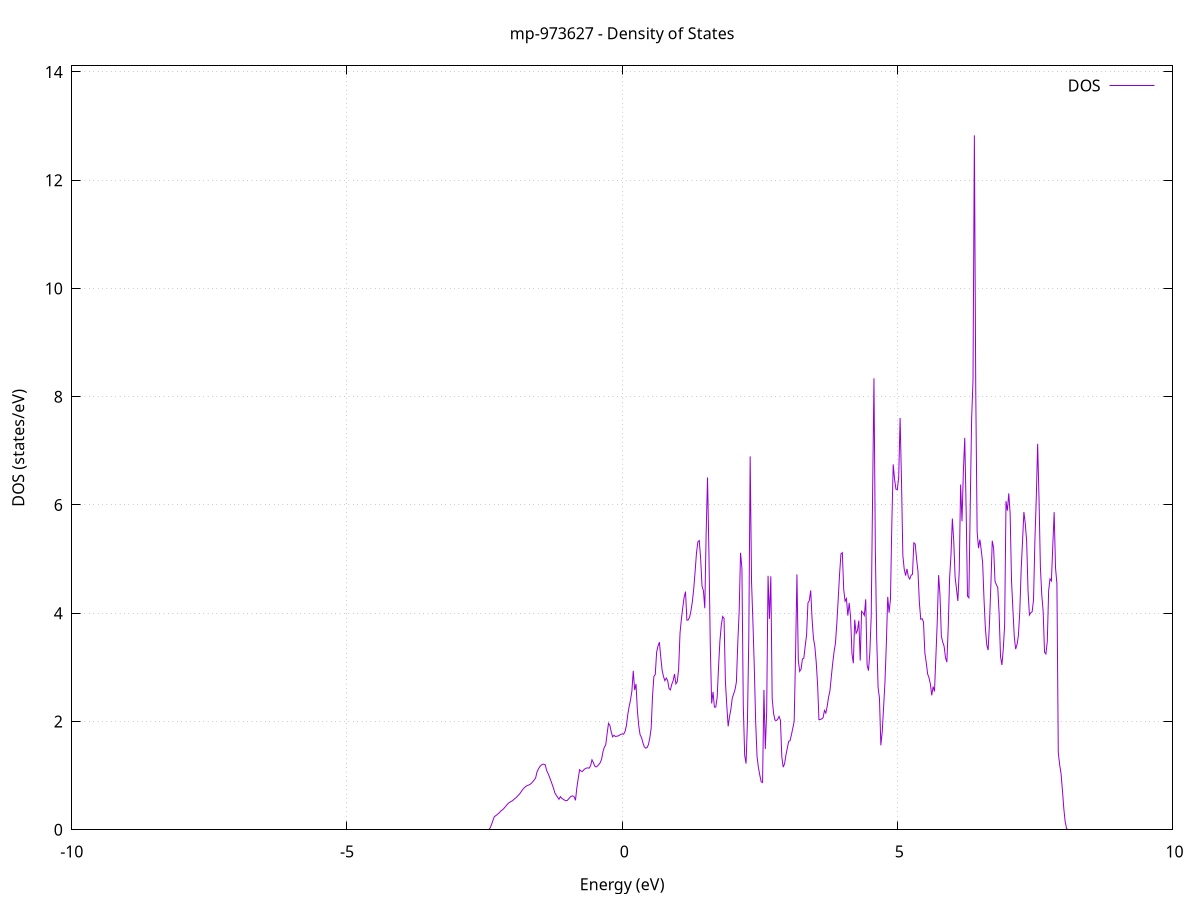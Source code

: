 set title 'mp-973627 - Density of States'
set xlabel 'Energy (eV)'
set ylabel 'DOS (states/eV)'
set grid
set xrange [-10:10]
set yrange [0:14.112]
set xzeroaxis lt -1
set terminal png size 800,600
set output 'mp-973627_dos_gnuplot.png'
plot '-' using 1:2 with lines title 'DOS'
-39.612000 0.000000
-39.587000 0.000000
-39.562000 0.000000
-39.537000 0.000000
-39.512000 0.000000
-39.487000 0.000000
-39.462000 0.000000
-39.437000 0.000000
-39.412000 0.000000
-39.387000 0.000000
-39.362000 0.000000
-39.337000 0.000000
-39.312100 0.000000
-39.287100 0.000000
-39.262100 0.000000
-39.237100 0.000000
-39.212100 0.000000
-39.187100 0.000000
-39.162100 0.000000
-39.137100 0.000000
-39.112100 0.000000
-39.087100 0.000000
-39.062100 0.000000
-39.037100 0.000000
-39.012100 0.000000
-38.987100 0.000000
-38.962200 0.000000
-38.937200 0.000000
-38.912200 0.000000
-38.887200 0.000000
-38.862200 0.000000
-38.837200 0.000000
-38.812200 0.000000
-38.787200 0.000000
-38.762200 0.000000
-38.737200 0.000000
-38.712200 0.000000
-38.687200 0.000000
-38.662200 0.000000
-38.637200 0.000000
-38.612300 0.000000
-38.587300 0.000000
-38.562300 0.000000
-38.537300 0.000000
-38.512300 0.000000
-38.487300 0.000000
-38.462300 0.000000
-38.437300 0.000000
-38.412300 0.000000
-38.387300 0.000000
-38.362300 0.000000
-38.337300 0.000000
-38.312300 0.000000
-38.287300 0.000000
-38.262300 0.000000
-38.237400 0.000000
-38.212400 0.000000
-38.187400 0.000000
-38.162400 0.000000
-38.137400 0.000000
-38.112400 0.000000
-38.087400 0.000000
-38.062400 0.000000
-38.037400 0.000000
-38.012400 0.000000
-37.987400 0.000000
-37.962400 0.000000
-37.937400 0.000000
-37.912400 0.000000
-37.887500 0.000000
-37.862500 0.000000
-37.837500 0.000000
-37.812500 0.000000
-37.787500 0.000000
-37.762500 0.000000
-37.737500 0.000000
-37.712500 0.000000
-37.687500 0.000000
-37.662500 0.000000
-37.637500 0.000000
-37.612500 0.000000
-37.587500 0.000000
-37.562500 0.000000
-37.537600 0.000000
-37.512600 0.000000
-37.487600 0.000000
-37.462600 0.000000
-37.437600 0.000000
-37.412600 0.000000
-37.387600 0.000000
-37.362600 0.000000
-37.337600 0.000000
-37.312600 0.000000
-37.287600 0.000000
-37.262600 0.000000
-37.237600 0.000000
-37.212600 0.000000
-37.187700 0.000000
-37.162700 0.000000
-37.137700 0.000000
-37.112700 0.000000
-37.087700 0.000000
-37.062700 0.000000
-37.037700 0.000000
-37.012700 0.000000
-36.987700 0.000000
-36.962700 0.000000
-36.937700 0.000000
-36.912700 0.000000
-36.887700 0.000000
-36.862700 0.000000
-36.837700 0.000000
-36.812800 0.000000
-36.787800 0.000000
-36.762800 0.000000
-36.737800 0.000000
-36.712800 0.000000
-36.687800 0.000000
-36.662800 0.000000
-36.637800 0.000000
-36.612800 0.000000
-36.587800 0.000000
-36.562800 0.000000
-36.537800 0.000000
-36.512800 0.000000
-36.487800 0.000000
-36.462900 0.000000
-36.437900 0.000000
-36.412900 0.000000
-36.387900 0.000000
-36.362900 0.000000
-36.337900 0.000000
-36.312900 0.000000
-36.287900 0.000000
-36.262900 0.000000
-36.237900 0.000000
-36.212900 0.000000
-36.187900 0.000000
-36.162900 0.000000
-36.137900 0.000000
-36.113000 0.000000
-36.088000 0.000000
-36.063000 0.000000
-36.038000 0.000000
-36.013000 0.000000
-35.988000 0.000000
-35.963000 0.000000
-35.938000 0.000000
-35.913000 0.000000
-35.888000 0.000000
-35.863000 0.000000
-35.838000 0.000000
-35.813000 0.000000
-35.788000 0.000000
-35.763100 0.000000
-35.738100 0.000000
-35.713100 0.000000
-35.688100 0.000000
-35.663100 0.000000
-35.638100 0.000000
-35.613100 0.000000
-35.588100 0.000000
-35.563100 0.000000
-35.538100 0.000000
-35.513100 0.000000
-35.488100 0.000000
-35.463100 0.000000
-35.438100 0.000000
-35.413100 0.000000
-35.388200 0.000000
-35.363200 0.000000
-35.338200 0.000000
-35.313200 0.000000
-35.288200 0.000000
-35.263200 0.000000
-35.238200 0.000000
-35.213200 0.000000
-35.188200 0.000000
-35.163200 0.000000
-35.138200 0.000000
-35.113200 0.000000
-35.088200 0.000000
-35.063200 0.000000
-35.038300 0.000000
-35.013300 0.000000
-34.988300 0.000000
-34.963300 0.000000
-34.938300 0.000000
-34.913300 0.000000
-34.888300 0.000000
-34.863300 0.000000
-34.838300 0.000000
-34.813300 0.000000
-34.788300 0.000000
-34.763300 0.000000
-34.738300 0.000000
-34.713300 0.000000
-34.688400 0.000000
-34.663400 0.000000
-34.638400 0.000000
-34.613400 0.000000
-34.588400 0.000000
-34.563400 0.000000
-34.538400 0.000000
-34.513400 0.000000
-34.488400 0.000000
-34.463400 0.000000
-34.438400 0.000000
-34.413400 0.000000
-34.388400 0.000000
-34.363400 0.000000
-34.338500 0.000000
-34.313500 0.000000
-34.288500 0.000000
-34.263500 0.000000
-34.238500 0.000000
-34.213500 0.000000
-34.188500 0.000000
-34.163500 0.000000
-34.138500 0.000000
-34.113500 0.000000
-34.088500 0.000000
-34.063500 0.000000
-34.038500 0.000000
-34.013500 0.000000
-33.988500 0.000000
-33.963600 0.000000
-33.938600 0.000000
-33.913600 0.000000
-33.888600 0.000000
-33.863600 0.000000
-33.838600 0.000000
-33.813600 0.000000
-33.788600 0.000000
-33.763600 0.000000
-33.738600 0.000000
-33.713600 0.000000
-33.688600 0.000000
-33.663600 0.000000
-33.638600 0.000000
-33.613700 0.000000
-33.588700 0.000000
-33.563700 0.000000
-33.538700 0.000000
-33.513700 0.000000
-33.488700 0.000000
-33.463700 0.000000
-33.438700 0.000000
-33.413700 0.000000
-33.388700 0.000000
-33.363700 0.000000
-33.338700 0.000000
-33.313700 0.000000
-33.288700 0.000000
-33.263800 0.000000
-33.238800 0.000000
-33.213800 0.000000
-33.188800 0.000000
-33.163800 0.000000
-33.138800 0.000000
-33.113800 0.000000
-33.088800 0.000000
-33.063800 0.000000
-33.038800 0.000000
-33.013800 0.000000
-32.988800 0.000000
-32.963800 0.000000
-32.938800 0.000000
-32.913800 0.000000
-32.888900 0.000000
-32.863900 0.000000
-32.838900 0.000000
-32.813900 0.000000
-32.788900 0.000000
-32.763900 0.000000
-32.738900 0.000000
-32.713900 0.000000
-32.688900 0.000000
-32.663900 0.000000
-32.638900 0.000000
-32.613900 0.000000
-32.588900 0.000000
-32.563900 0.000000
-32.539000 0.000000
-32.514000 0.000000
-32.489000 0.000000
-32.464000 0.000000
-32.439000 0.000000
-32.414000 0.000000
-32.389000 0.000000
-32.364000 0.000000
-32.339000 0.000000
-32.314000 0.000000
-32.289000 0.000000
-32.264000 0.000000
-32.239000 0.000000
-32.214000 0.000000
-32.189100 0.000000
-32.164100 0.000000
-32.139100 0.000000
-32.114100 0.000000
-32.089100 0.000000
-32.064100 0.000000
-32.039100 0.000000
-32.014100 0.000000
-31.989100 0.000000
-31.964100 0.000000
-31.939100 0.000000
-31.914100 0.000000
-31.889100 0.000000
-31.864100 0.000000
-31.839200 0.000000
-31.814200 0.000000
-31.789200 0.000000
-31.764200 0.000000
-31.739200 0.000000
-31.714200 0.000000
-31.689200 0.000000
-31.664200 0.000000
-31.639200 0.000000
-31.614200 0.000000
-31.589200 0.000000
-31.564200 0.000000
-31.539200 0.000000
-31.514200 0.000000
-31.489200 0.000000
-31.464300 0.000000
-31.439300 0.000000
-31.414300 0.000000
-31.389300 0.000000
-31.364300 0.000000
-31.339300 0.000000
-31.314300 0.000000
-31.289300 0.000000
-31.264300 0.000000
-31.239300 0.000000
-31.214300 0.000000
-31.189300 0.000000
-31.164300 0.000000
-31.139300 0.000000
-31.114400 0.000000
-31.089400 0.000000
-31.064400 0.000000
-31.039400 0.000000
-31.014400 0.000000
-30.989400 0.000000
-30.964400 0.000000
-30.939400 0.000000
-30.914400 0.000000
-30.889400 0.000000
-30.864400 0.000000
-30.839400 0.000000
-30.814400 0.000000
-30.789400 0.000000
-30.764500 0.000000
-30.739500 0.000000
-30.714500 0.000000
-30.689500 0.000000
-30.664500 0.000000
-30.639500 0.000000
-30.614500 0.000000
-30.589500 0.000000
-30.564500 0.000000
-30.539500 0.000000
-30.514500 0.000000
-30.489500 0.000000
-30.464500 0.000000
-30.439500 0.000000
-30.414600 0.000000
-30.389600 0.000000
-30.364600 0.000000
-30.339600 0.000000
-30.314600 0.000000
-30.289600 0.000000
-30.264600 0.000000
-30.239600 0.000000
-30.214600 0.000000
-30.189600 0.000000
-30.164600 0.000000
-30.139600 0.000000
-30.114600 0.000000
-30.089600 0.000000
-30.064600 0.000000
-30.039700 0.000000
-30.014700 0.000000
-29.989700 0.000000
-29.964700 0.000000
-29.939700 0.000000
-29.914700 0.000000
-29.889700 0.000000
-29.864700 0.000000
-29.839700 0.000000
-29.814700 0.000000
-29.789700 0.000000
-29.764700 0.000000
-29.739700 0.000000
-29.714700 0.000000
-29.689800 0.000000
-29.664800 0.000000
-29.639800 0.000000
-29.614800 0.000000
-29.589800 0.000000
-29.564800 0.000000
-29.539800 0.000000
-29.514800 0.000000
-29.489800 0.000000
-29.464800 0.000000
-29.439800 0.000000
-29.414800 0.000000
-29.389800 0.000000
-29.364800 0.000000
-29.339900 0.000000
-29.314900 0.000000
-29.289900 0.000000
-29.264900 0.000000
-29.239900 0.000000
-29.214900 0.000000
-29.189900 0.000000
-29.164900 0.000000
-29.139900 0.000000
-29.114900 0.000000
-29.089900 0.000000
-29.064900 0.000000
-29.039900 0.000000
-29.014900 0.000000
-28.990000 0.000000
-28.965000 0.000000
-28.940000 0.000000
-28.915000 0.000000
-28.890000 0.000000
-28.865000 0.000000
-28.840000 0.000000
-28.815000 0.000000
-28.790000 0.000000
-28.765000 0.000000
-28.740000 0.000000
-28.715000 0.000000
-28.690000 0.000000
-28.665000 0.000000
-28.640000 0.000000
-28.615100 0.000000
-28.590100 0.000000
-28.565100 0.000000
-28.540100 0.000000
-28.515100 0.000000
-28.490100 0.000000
-28.465100 0.000000
-28.440100 0.000000
-28.415100 0.000000
-28.390100 0.000000
-28.365100 0.000000
-28.340100 0.000000
-28.315100 0.000000
-28.290100 0.000000
-28.265200 0.000000
-28.240200 0.000000
-28.215200 0.000000
-28.190200 0.000000
-28.165200 0.000000
-28.140200 0.000000
-28.115200 0.000000
-28.090200 0.000000
-28.065200 0.000000
-28.040200 0.000000
-28.015200 0.000000
-27.990200 0.000000
-27.965200 0.000000
-27.940200 0.000000
-27.915300 0.000000
-27.890300 0.000000
-27.865300 0.000000
-27.840300 0.000000
-27.815300 0.000000
-27.790300 0.000000
-27.765300 0.000000
-27.740300 0.000000
-27.715300 0.000000
-27.690300 0.000000
-27.665300 0.000000
-27.640300 0.000000
-27.615300 0.000000
-27.590300 0.000000
-27.565400 0.000000
-27.540400 0.000000
-27.515400 0.000000
-27.490400 0.000000
-27.465400 0.000000
-27.440400 0.000000
-27.415400 0.000000
-27.390400 0.000000
-27.365400 0.000000
-27.340400 0.000000
-27.315400 0.000000
-27.290400 0.000000
-27.265400 0.000000
-27.240400 0.000000
-27.215400 0.000000
-27.190500 0.000000
-27.165500 0.000000
-27.140500 0.000000
-27.115500 0.000000
-27.090500 0.000000
-27.065500 0.000000
-27.040500 0.000000
-27.015500 0.000000
-26.990500 0.000000
-26.965500 0.000000
-26.940500 0.000000
-26.915500 0.000000
-26.890500 0.000000
-26.865500 0.000000
-26.840600 0.000000
-26.815600 0.000000
-26.790600 0.000000
-26.765600 0.000000
-26.740600 0.000000
-26.715600 0.000000
-26.690600 0.000000
-26.665600 0.000000
-26.640600 0.000000
-26.615600 0.000000
-26.590600 0.000000
-26.565600 0.000000
-26.540600 0.000000
-26.515600 0.000000
-26.490700 0.000000
-26.465700 0.000000
-26.440700 0.000000
-26.415700 0.000000
-26.390700 0.000000
-26.365700 0.000000
-26.340700 0.000000
-26.315700 0.000000
-26.290700 0.000000
-26.265700 0.000000
-26.240700 0.000000
-26.215700 0.000000
-26.190700 0.000000
-26.165700 0.000000
-26.140800 0.000000
-26.115800 0.000000
-26.090800 0.000000
-26.065800 0.000000
-26.040800 0.000000
-26.015800 0.000000
-25.990800 0.000000
-25.965800 0.000000
-25.940800 0.000000
-25.915800 0.000000
-25.890800 0.000000
-25.865800 0.000000
-25.840800 0.000000
-25.815800 0.000000
-25.790800 0.000000
-25.765900 0.000000
-25.740900 0.000000
-25.715900 0.000000
-25.690900 0.000000
-25.665900 0.000000
-25.640900 0.000000
-25.615900 0.000000
-25.590900 0.000000
-25.565900 0.000000
-25.540900 0.000000
-25.515900 0.000000
-25.490900 0.000000
-25.465900 0.000000
-25.440900 0.000000
-25.416000 0.000000
-25.391000 0.000000
-25.366000 0.000000
-25.341000 0.000000
-25.316000 0.000000
-25.291000 0.000000
-25.266000 0.000000
-25.241000 0.000000
-25.216000 0.000000
-25.191000 0.000000
-25.166000 0.000000
-25.141000 0.000000
-25.116000 0.000000
-25.091000 0.000000
-25.066100 0.000000
-25.041100 0.000000
-25.016100 0.000000
-24.991100 0.000000
-24.966100 0.000000
-24.941100 0.000000
-24.916100 0.000000
-24.891100 0.000000
-24.866100 0.000000
-24.841100 0.000000
-24.816100 0.000000
-24.791100 0.000000
-24.766100 0.000000
-24.741100 0.000000
-24.716200 0.000000
-24.691200 0.000000
-24.666200 0.000000
-24.641200 0.000000
-24.616200 0.000000
-24.591200 0.000000
-24.566200 0.000000
-24.541200 0.000000
-24.516200 0.000000
-24.491200 0.000000
-24.466200 0.000000
-24.441200 0.000000
-24.416200 0.000000
-24.391200 0.000000
-24.366200 0.000000
-24.341300 0.000000
-24.316300 0.000000
-24.291300 0.000000
-24.266300 0.000000
-24.241300 0.000000
-24.216300 0.000000
-24.191300 0.000000
-24.166300 0.000000
-24.141300 0.000000
-24.116300 0.000000
-24.091300 0.000000
-24.066300 0.000000
-24.041300 0.000000
-24.016300 0.000000
-23.991400 0.000000
-23.966400 0.000000
-23.941400 0.000000
-23.916400 0.000000
-23.891400 0.000000
-23.866400 0.000000
-23.841400 0.000000
-23.816400 0.000000
-23.791400 0.000000
-23.766400 0.000000
-23.741400 0.000000
-23.716400 0.000000
-23.691400 0.000000
-23.666400 0.000000
-23.641500 0.000000
-23.616500 0.000000
-23.591500 0.000000
-23.566500 0.000000
-23.541500 0.000000
-23.516500 0.000000
-23.491500 0.000000
-23.466500 0.000000
-23.441500 0.000000
-23.416500 0.000000
-23.391500 0.000000
-23.366500 0.000000
-23.341500 0.000000
-23.316500 0.000000
-23.291500 0.000000
-23.266600 0.000000
-23.241600 0.000000
-23.216600 0.000000
-23.191600 0.000000
-23.166600 0.000000
-23.141600 0.000000
-23.116600 0.000000
-23.091600 0.000000
-23.066600 0.000000
-23.041600 0.000000
-23.016600 0.000000
-22.991600 0.000000
-22.966600 0.000000
-22.941600 0.000000
-22.916700 0.000000
-22.891700 0.000000
-22.866700 0.000000
-22.841700 0.000000
-22.816700 0.000000
-22.791700 0.000000
-22.766700 0.000000
-22.741700 0.000000
-22.716700 0.000000
-22.691700 0.000000
-22.666700 0.000000
-22.641700 0.000000
-22.616700 0.000000
-22.591700 0.000000
-22.566800 0.000000
-22.541800 0.000000
-22.516800 0.000000
-22.491800 0.000000
-22.466800 0.000000
-22.441800 0.000000
-22.416800 0.000000
-22.391800 0.000000
-22.366800 0.000000
-22.341800 0.000000
-22.316800 0.000000
-22.291800 0.000000
-22.266800 0.000000
-22.241800 0.000000
-22.216900 0.000000
-22.191900 0.000000
-22.166900 0.000000
-22.141900 0.000000
-22.116900 0.000000
-22.091900 0.000000
-22.066900 0.000000
-22.041900 0.000000
-22.016900 0.000000
-21.991900 0.000000
-21.966900 0.000000
-21.941900 0.000000
-21.916900 0.000000
-21.891900 0.000000
-21.866900 0.000000
-21.842000 0.000000
-21.817000 0.000000
-21.792000 0.000000
-21.767000 0.000000
-21.742000 0.000000
-21.717000 0.000000
-21.692000 0.000000
-21.667000 0.000000
-21.642000 0.000000
-21.617000 0.000000
-21.592000 0.000000
-21.567000 0.000000
-21.542000 0.000000
-21.517000 0.000000
-21.492100 0.000000
-21.467100 0.000000
-21.442100 0.000000
-21.417100 0.000000
-21.392100 0.000000
-21.367100 0.000000
-21.342100 0.000000
-21.317100 0.000000
-21.292100 0.000000
-21.267100 0.000000
-21.242100 0.000000
-21.217100 0.000000
-21.192100 0.000000
-21.167100 0.000000
-21.142200 0.000000
-21.117200 0.000000
-21.092200 0.000000
-21.067200 0.000000
-21.042200 0.000000
-21.017200 0.000000
-20.992200 0.000000
-20.967200 0.000000
-20.942200 0.000000
-20.917200 0.000000
-20.892200 0.000000
-20.867200 0.000000
-20.842200 0.000000
-20.817200 0.000000
-20.792300 0.000000
-20.767300 0.000000
-20.742300 0.000000
-20.717300 0.000000
-20.692300 0.000000
-20.667300 0.000000
-20.642300 0.000000
-20.617300 0.000000
-20.592300 0.000000
-20.567300 0.000000
-20.542300 0.000000
-20.517300 0.000000
-20.492300 0.000000
-20.467300 0.000000
-20.442300 0.000000
-20.417400 0.000000
-20.392400 0.000000
-20.367400 0.000000
-20.342400 0.000000
-20.317400 0.000000
-20.292400 0.000000
-20.267400 0.000000
-20.242400 0.000000
-20.217400 0.000000
-20.192400 0.000000
-20.167400 0.000000
-20.142400 0.000000
-20.117400 0.000000
-20.092400 0.000000
-20.067500 0.000000
-20.042500 0.000000
-20.017500 0.000000
-19.992500 0.000000
-19.967500 0.000000
-19.942500 0.000000
-19.917500 0.000000
-19.892500 0.000000
-19.867500 0.000000
-19.842500 0.000000
-19.817500 0.000000
-19.792500 0.000000
-19.767500 0.000000
-19.742500 0.000000
-19.717600 0.000000
-19.692600 0.000000
-19.667600 0.000000
-19.642600 0.000000
-19.617600 0.000000
-19.592600 0.000000
-19.567600 0.000000
-19.542600 0.000000
-19.517600 0.000000
-19.492600 0.000000
-19.467600 0.000000
-19.442600 0.000000
-19.417600 0.000000
-19.392600 0.000000
-19.367700 0.000000
-19.342700 0.000000
-19.317700 0.000000
-19.292700 0.000000
-19.267700 0.000000
-19.242700 0.000000
-19.217700 0.000000
-19.192700 0.000000
-19.167700 0.000000
-19.142700 0.000000
-19.117700 0.000000
-19.092700 0.000000
-19.067700 0.000000
-19.042700 0.000000
-19.017700 0.000000
-18.992800 0.000000
-18.967800 0.000000
-18.942800 0.000000
-18.917800 0.000000
-18.892800 0.000000
-18.867800 0.000000
-18.842800 0.000000
-18.817800 0.000000
-18.792800 0.000000
-18.767800 0.000000
-18.742800 0.000000
-18.717800 0.000000
-18.692800 0.000000
-18.667800 0.000000
-18.642900 0.000000
-18.617900 0.000000
-18.592900 0.000000
-18.567900 0.000000
-18.542900 0.000000
-18.517900 0.000000
-18.492900 0.000000
-18.467900 0.000000
-18.442900 0.000000
-18.417900 0.000000
-18.392900 0.000000
-18.367900 0.000000
-18.342900 0.000000
-18.317900 0.000000
-18.293000 0.000000
-18.268000 0.000000
-18.243000 0.000000
-18.218000 0.000000
-18.193000 0.000000
-18.168000 0.000000
-18.143000 0.000000
-18.118000 0.000000
-18.093000 0.000000
-18.068000 0.000000
-18.043000 0.000000
-18.018000 0.000000
-17.993000 0.000000
-17.968000 0.000000
-17.943100 0.000000
-17.918100 0.000000
-17.893100 0.000000
-17.868100 0.000000
-17.843100 0.000000
-17.818100 0.000000
-17.793100 0.000000
-17.768100 0.000000
-17.743100 0.000000
-17.718100 0.000000
-17.693100 0.000000
-17.668100 0.000000
-17.643100 0.000000
-17.618100 0.000000
-17.593100 0.000000
-17.568200 0.000000
-17.543200 0.000000
-17.518200 0.000000
-17.493200 0.000000
-17.468200 0.000000
-17.443200 0.000000
-17.418200 0.000000
-17.393200 0.000000
-17.368200 0.000000
-17.343200 0.000000
-17.318200 0.000000
-17.293200 0.000000
-17.268200 0.000000
-17.243200 0.000000
-17.218300 0.000000
-17.193300 0.000000
-17.168300 0.000000
-17.143300 0.000000
-17.118300 0.000000
-17.093300 0.000000
-17.068300 0.000000
-17.043300 0.000000
-17.018300 0.000000
-16.993300 0.000000
-16.968300 0.000000
-16.943300 0.000000
-16.918300 0.000000
-16.893300 0.000000
-16.868400 0.000000
-16.843400 0.000000
-16.818400 0.000000
-16.793400 0.000000
-16.768400 0.000000
-16.743400 0.000000
-16.718400 0.000000
-16.693400 0.000000
-16.668400 0.000000
-16.643400 0.000000
-16.618400 0.000000
-16.593400 0.000000
-16.568400 0.000000
-16.543400 0.000000
-16.518500 0.000000
-16.493500 0.000000
-16.468500 0.000000
-16.443500 0.000000
-16.418500 0.000000
-16.393500 0.000000
-16.368500 0.000000
-16.343500 0.000000
-16.318500 0.000000
-16.293500 0.000000
-16.268500 0.000000
-16.243500 0.000000
-16.218500 0.000000
-16.193500 0.000000
-16.168500 0.000000
-16.143600 0.000000
-16.118600 0.000000
-16.093600 0.000000
-16.068600 0.000000
-16.043600 0.000000
-16.018600 0.000000
-15.993600 0.000000
-15.968600 0.000000
-15.943600 0.000000
-15.918600 0.000000
-15.893600 0.000000
-15.868600 0.000000
-15.843600 0.000000
-15.818600 0.000000
-15.793700 0.000000
-15.768700 0.000000
-15.743700 0.000000
-15.718700 0.000000
-15.693700 0.000000
-15.668700 0.000000
-15.643700 0.000000
-15.618700 0.000000
-15.593700 0.000000
-15.568700 0.000000
-15.543700 0.000000
-15.518700 0.000000
-15.493700 0.000000
-15.468700 0.000000
-15.443800 0.000000
-15.418800 0.000000
-15.393800 0.000000
-15.368800 0.000000
-15.343800 0.000000
-15.318800 0.000000
-15.293800 0.000000
-15.268800 0.000000
-15.243800 0.000000
-15.218800 0.000000
-15.193800 109.834500
-15.168800 17.672900
-15.143800 118.341500
-15.118800 105.912500
-15.093900 0.000000
-15.068900 0.000000
-15.043900 0.000000
-15.018900 0.000000
-14.993900 0.000000
-14.968900 0.000000
-14.943900 0.000000
-14.918900 0.000000
-14.893900 0.000000
-14.868900 0.000000
-14.843900 0.000000
-14.818900 0.000000
-14.793900 0.000000
-14.768900 0.000000
-14.743900 0.000000
-14.719000 0.000000
-14.694000 0.000000
-14.669000 0.000000
-14.644000 0.000000
-14.619000 0.000000
-14.594000 0.000000
-14.569000 0.000000
-14.544000 0.000000
-14.519000 0.000000
-14.494000 0.000000
-14.469000 0.000000
-14.444000 0.000000
-14.419000 0.000000
-14.394000 0.000000
-14.369100 0.000000
-14.344100 0.000000
-14.319100 0.000000
-14.294100 0.000000
-14.269100 0.000000
-14.244100 0.000000
-14.219100 0.000000
-14.194100 0.000000
-14.169100 0.000000
-14.144100 0.000000
-14.119100 0.000000
-14.094100 0.000000
-14.069100 0.000000
-14.044100 0.000000
-14.019200 0.000000
-13.994200 0.000000
-13.969200 0.000000
-13.944200 0.000000
-13.919200 0.000000
-13.894200 0.000000
-13.869200 0.000000
-13.844200 0.000000
-13.819200 0.000000
-13.794200 0.000000
-13.769200 0.000000
-13.744200 0.000000
-13.719200 0.000000
-13.694200 0.000000
-13.669200 0.000000
-13.644300 0.000000
-13.619300 0.000000
-13.594300 0.000000
-13.569300 0.000000
-13.544300 0.000000
-13.519300 0.000000
-13.494300 0.000000
-13.469300 0.000000
-13.444300 0.000000
-13.419300 0.000000
-13.394300 0.000000
-13.369300 0.000000
-13.344300 0.000000
-13.319300 0.000000
-13.294400 0.000000
-13.269400 0.000000
-13.244400 0.000000
-13.219400 0.000000
-13.194400 0.000000
-13.169400 0.000000
-13.144400 0.000000
-13.119400 0.000000
-13.094400 0.000000
-13.069400 0.000000
-13.044400 0.000000
-13.019400 0.000000
-12.994400 0.000000
-12.969400 0.000000
-12.944500 0.000000
-12.919500 0.000000
-12.894500 0.000000
-12.869500 0.000000
-12.844500 0.000000
-12.819500 0.000000
-12.794500 0.000000
-12.769500 0.000000
-12.744500 0.000000
-12.719500 0.000000
-12.694500 0.000000
-12.669500 0.000000
-12.644500 0.000000
-12.619500 0.000000
-12.594600 0.000000
-12.569600 0.000000
-12.544600 0.000000
-12.519600 0.000000
-12.494600 0.000000
-12.469600 0.000000
-12.444600 0.000000
-12.419600 0.000000
-12.394600 0.000000
-12.369600 0.000000
-12.344600 0.000000
-12.319600 0.000000
-12.294600 0.000000
-12.269600 0.000000
-12.244600 0.000000
-12.219700 0.000000
-12.194700 0.000000
-12.169700 0.000000
-12.144700 0.000000
-12.119700 0.000000
-12.094700 0.000000
-12.069700 0.000000
-12.044700 0.000000
-12.019700 0.000000
-11.994700 0.000000
-11.969700 0.000000
-11.944700 0.000000
-11.919700 0.000000
-11.894700 0.000000
-11.869800 0.000000
-11.844800 0.000000
-11.819800 0.000000
-11.794800 0.000000
-11.769800 0.000000
-11.744800 0.000000
-11.719800 0.000000
-11.694800 0.000000
-11.669800 0.000000
-11.644800 0.000000
-11.619800 0.000000
-11.594800 0.000000
-11.569800 0.000000
-11.544800 0.000000
-11.519900 0.000000
-11.494900 0.000000
-11.469900 0.000000
-11.444900 0.000000
-11.419900 0.000000
-11.394900 0.000000
-11.369900 0.000000
-11.344900 0.000000
-11.319900 0.000000
-11.294900 0.000000
-11.269900 0.000000
-11.244900 0.000000
-11.219900 0.000000
-11.194900 0.000000
-11.170000 0.000000
-11.145000 0.000000
-11.120000 0.000000
-11.095000 0.000000
-11.070000 0.000000
-11.045000 0.000000
-11.020000 0.000000
-10.995000 0.000000
-10.970000 0.000000
-10.945000 0.000000
-10.920000 0.000000
-10.895000 0.000000
-10.870000 0.000000
-10.845000 0.000000
-10.820000 0.000000
-10.795100 0.000000
-10.770100 0.000000
-10.745100 0.000000
-10.720100 0.000000
-10.695100 0.000000
-10.670100 0.000000
-10.645100 0.000000
-10.620100 0.000000
-10.595100 0.000000
-10.570100 0.000000
-10.545100 0.000000
-10.520100 0.000000
-10.495100 0.000000
-10.470100 0.000000
-10.445200 0.000000
-10.420200 0.000000
-10.395200 0.000000
-10.370200 0.000000
-10.345200 0.000000
-10.320200 0.000000
-10.295200 0.000000
-10.270200 0.000000
-10.245200 0.000000
-10.220200 0.000000
-10.195200 0.000000
-10.170200 0.000000
-10.145200 0.000000
-10.120200 0.000000
-10.095300 0.000000
-10.070300 0.000000
-10.045300 0.000000
-10.020300 0.000000
-9.995300 0.000000
-9.970300 0.000000
-9.945300 0.000000
-9.920300 0.000000
-9.895300 0.000000
-9.870300 0.000000
-9.845300 0.000000
-9.820300 0.000000
-9.795300 0.000000
-9.770300 0.000000
-9.745400 0.000000
-9.720400 0.000000
-9.695400 0.000000
-9.670400 0.000000
-9.645400 0.000000
-9.620400 0.000000
-9.595400 0.000000
-9.570400 0.000000
-9.545400 0.000000
-9.520400 0.000000
-9.495400 0.000000
-9.470400 0.000000
-9.445400 0.000000
-9.420400 0.000000
-9.395400 0.000000
-9.370500 0.000000
-9.345500 0.000000
-9.320500 0.000000
-9.295500 0.000000
-9.270500 0.000000
-9.245500 0.000000
-9.220500 0.000000
-9.195500 0.000000
-9.170500 0.000000
-9.145500 0.000000
-9.120500 0.000000
-9.095500 0.000000
-9.070500 0.000000
-9.045500 0.000000
-9.020600 0.000000
-8.995600 0.000000
-8.970600 0.000000
-8.945600 0.000000
-8.920600 0.000000
-8.895600 0.000000
-8.870600 0.000000
-8.845600 0.000000
-8.820600 0.000000
-8.795600 0.000000
-8.770600 0.000000
-8.745600 0.000000
-8.720600 0.000000
-8.695600 0.000000
-8.670700 0.000000
-8.645700 0.000000
-8.620700 0.000000
-8.595700 0.000000
-8.570700 0.000000
-8.545700 0.000000
-8.520700 0.000000
-8.495700 0.000000
-8.470700 0.000000
-8.445700 0.000000
-8.420700 0.000000
-8.395700 0.000000
-8.370700 0.000000
-8.345700 0.000000
-8.320800 0.000000
-8.295800 0.000000
-8.270800 0.000000
-8.245800 0.000000
-8.220800 0.000000
-8.195800 0.000000
-8.170800 0.000000
-8.145800 0.000000
-8.120800 0.000000
-8.095800 0.000000
-8.070800 0.000000
-8.045800 0.000000
-8.020800 0.000000
-7.995800 0.000000
-7.970800 0.000000
-7.945900 0.000000
-7.920900 0.000000
-7.895900 0.000000
-7.870900 0.000000
-7.845900 0.000000
-7.820900 0.000000
-7.795900 0.000000
-7.770900 0.000000
-7.745900 0.000000
-7.720900 0.000000
-7.695900 0.000000
-7.670900 0.000000
-7.645900 0.000000
-7.620900 0.000000
-7.596000 0.000000
-7.571000 0.000000
-7.546000 0.000000
-7.521000 0.000000
-7.496000 0.000000
-7.471000 0.000000
-7.446000 0.000000
-7.421000 0.000000
-7.396000 0.000000
-7.371000 0.000000
-7.346000 0.000000
-7.321000 0.000000
-7.296000 0.000000
-7.271000 0.000000
-7.246100 0.000000
-7.221100 0.000000
-7.196100 0.000000
-7.171100 0.000000
-7.146100 0.000000
-7.121100 0.000000
-7.096100 0.000000
-7.071100 0.000000
-7.046100 0.000000
-7.021100 0.000000
-6.996100 0.000000
-6.971100 0.000000
-6.946100 0.000000
-6.921100 0.000000
-6.896200 0.000000
-6.871200 0.000000
-6.846200 0.000000
-6.821200 0.000000
-6.796200 0.000000
-6.771200 0.000000
-6.746200 0.000000
-6.721200 0.000000
-6.696200 0.000000
-6.671200 0.000000
-6.646200 0.000000
-6.621200 0.000000
-6.596200 0.000000
-6.571200 0.000000
-6.546200 0.000000
-6.521300 0.000000
-6.496300 0.000000
-6.471300 0.000000
-6.446300 0.000000
-6.421300 0.000000
-6.396300 0.000000
-6.371300 0.000000
-6.346300 0.000000
-6.321300 0.000000
-6.296300 0.000000
-6.271300 0.000000
-6.246300 0.000000
-6.221300 0.000000
-6.196300 0.000000
-6.171400 0.000000
-6.146400 0.000000
-6.121400 0.000000
-6.096400 0.000000
-6.071400 0.000000
-6.046400 0.000000
-6.021400 0.000000
-5.996400 0.000000
-5.971400 0.000000
-5.946400 0.000000
-5.921400 0.000000
-5.896400 0.000000
-5.871400 0.000000
-5.846400 0.000000
-5.821500 0.000000
-5.796500 0.000000
-5.771500 0.000000
-5.746500 0.000000
-5.721500 0.000000
-5.696500 0.000000
-5.671500 0.000000
-5.646500 0.000000
-5.621500 0.000000
-5.596500 0.000000
-5.571500 0.000000
-5.546500 0.000000
-5.521500 0.000000
-5.496500 0.000000
-5.471600 0.000000
-5.446600 0.000000
-5.421600 0.000000
-5.396600 0.000000
-5.371600 0.000000
-5.346600 0.000000
-5.321600 0.000000
-5.296600 0.000000
-5.271600 0.000000
-5.246600 0.000000
-5.221600 0.000000
-5.196600 0.000000
-5.171600 0.000000
-5.146600 0.000000
-5.121600 0.000000
-5.096700 0.000000
-5.071700 0.000000
-5.046700 0.000000
-5.021700 0.000000
-4.996700 0.000000
-4.971700 0.000000
-4.946700 0.000000
-4.921700 0.000000
-4.896700 0.000000
-4.871700 0.000000
-4.846700 0.000000
-4.821700 0.000000
-4.796700 0.000000
-4.771700 0.000000
-4.746800 0.000000
-4.721800 0.000000
-4.696800 0.000000
-4.671800 0.000000
-4.646800 0.000000
-4.621800 0.000000
-4.596800 0.000000
-4.571800 0.000000
-4.546800 0.000000
-4.521800 0.000000
-4.496800 0.000000
-4.471800 0.000000
-4.446800 0.000000
-4.421800 0.000000
-4.396900 0.000000
-4.371900 0.000000
-4.346900 0.000000
-4.321900 0.000000
-4.296900 0.000000
-4.271900 0.000000
-4.246900 0.000000
-4.221900 0.000000
-4.196900 0.000000
-4.171900 0.000000
-4.146900 0.000000
-4.121900 0.000000
-4.096900 0.000000
-4.071900 0.000000
-4.046900 0.000000
-4.022000 0.000000
-3.997000 0.000000
-3.972000 0.000000
-3.947000 0.000000
-3.922000 0.000000
-3.897000 0.000000
-3.872000 0.000000
-3.847000 0.000000
-3.822000 0.000000
-3.797000 0.000000
-3.772000 0.000000
-3.747000 0.000000
-3.722000 0.000000
-3.697000 0.000000
-3.672100 0.000000
-3.647100 0.000000
-3.622100 0.000000
-3.597100 0.000000
-3.572100 0.000000
-3.547100 0.000000
-3.522100 0.000000
-3.497100 0.000000
-3.472100 0.000000
-3.447100 0.000000
-3.422100 0.000000
-3.397100 0.000000
-3.372100 0.000000
-3.347100 0.000000
-3.322200 0.000000
-3.297200 0.000000
-3.272200 0.000000
-3.247200 0.000000
-3.222200 0.000000
-3.197200 0.000000
-3.172200 0.000000
-3.147200 0.000000
-3.122200 0.000000
-3.097200 0.000000
-3.072200 0.000000
-3.047200 0.000000
-3.022200 0.000000
-2.997200 0.000000
-2.972300 0.000000
-2.947300 0.000000
-2.922300 0.000000
-2.897300 0.000000
-2.872300 0.000000
-2.847300 0.000000
-2.822300 0.000000
-2.797300 0.000000
-2.772300 0.000000
-2.747300 0.000000
-2.722300 0.000000
-2.697300 0.000000
-2.672300 0.000000
-2.647300 0.000000
-2.622300 0.000000
-2.597400 0.000000
-2.572400 0.000000
-2.547400 0.000000
-2.522400 0.000000
-2.497400 0.000000
-2.472400 0.000000
-2.447400 0.000000
-2.422400 0.005300
-2.397400 0.037200
-2.372400 0.098000
-2.347400 0.174100
-2.322400 0.243400
-2.297400 0.259900
-2.272400 0.279000
-2.247500 0.300800
-2.222500 0.326100
-2.197500 0.354800
-2.172500 0.369100
-2.147500 0.396200
-2.122500 0.425200
-2.097500 0.455200
-2.072500 0.484100
-2.047500 0.506200
-2.022500 0.521200
-1.997500 0.533500
-1.972500 0.556300
-1.947500 0.577600
-1.922500 0.598000
-1.897600 0.625100
-1.872600 0.652200
-1.847600 0.683400
-1.822600 0.722000
-1.797600 0.755300
-1.772600 0.782200
-1.747600 0.802700
-1.722600 0.817500
-1.697600 0.826900
-1.672600 0.838700
-1.647600 0.860900
-1.622600 0.888700
-1.597600 0.921700
-1.572600 0.955200
-1.547700 1.066500
-1.522700 1.120900
-1.497700 1.163600
-1.472700 1.193100
-1.447700 1.209100
-1.422700 1.211600
-1.397700 1.200500
-1.372700 1.096400
-1.347700 1.044400
-1.322700 0.982400
-1.297700 0.913900
-1.272700 0.841900
-1.247700 0.770200
-1.222700 0.680800
-1.197700 0.640000
-1.172800 0.600900
-1.147800 0.563300
-1.122800 0.612400
-1.097800 0.581800
-1.072800 0.565500
-1.047800 0.548700
-1.022800 0.536800
-0.997800 0.541200
-0.972800 0.569500
-0.947800 0.600100
-0.922800 0.621200
-0.897800 0.625200
-0.872800 0.611900
-0.847800 0.544100
-0.822900 0.776600
-0.797900 0.948600
-0.772900 1.110100
-0.747900 1.084000
-0.722900 1.077000
-0.697900 1.106600
-0.672900 1.127500
-0.647900 1.139900
-0.622900 1.143700
-0.597900 1.138900
-0.572900 1.184400
-0.547900 1.291900
-0.522900 1.241200
-0.497900 1.177300
-0.473000 1.160200
-0.448000 1.178700
-0.423000 1.205600
-0.398000 1.241100
-0.373000 1.304300
-0.348000 1.442600
-0.323000 1.526200
-0.298000 1.568200
-0.273000 1.777300
-0.248000 1.966300
-0.223000 1.928000
-0.198000 1.806300
-0.173000 1.716700
-0.148000 1.745300
-0.123100 1.724100
-0.098100 1.728500
-0.073100 1.733500
-0.048100 1.746500
-0.023100 1.764600
0.001900 1.770100
0.026900 1.764600
0.051900 1.813500
0.076900 1.920600
0.101900 2.125600
0.126900 2.274700
0.151900 2.398400
0.176900 2.560300
0.201900 2.935800
0.226900 2.582600
0.251800 2.693200
0.276800 2.204300
0.301800 1.917800
0.326800 1.752300
0.351800 1.704800
0.376800 1.608600
0.401800 1.533800
0.426800 1.508800
0.451800 1.516400
0.476800 1.571500
0.501800 1.692600
0.526800 1.868200
0.551800 2.464600
0.576800 2.833900
0.601700 2.868100
0.626700 3.283200
0.651700 3.393800
0.676700 3.466600
0.701700 3.188700
0.726700 2.945300
0.751700 2.830700
0.776700 2.754000
0.801700 2.803000
0.826700 2.758800
0.851700 2.609000
0.876700 2.583600
0.901700 2.686200
0.926700 2.754200
0.951600 2.878600
0.976600 2.695500
1.001600 2.736200
1.026600 2.975100
1.051600 3.633300
1.076600 3.894800
1.101600 4.105700
1.126600 4.294100
1.151600 4.399500
1.176600 3.870900
1.201600 3.877100
1.226600 3.931300
1.251600 4.051000
1.276600 4.220800
1.301500 4.460600
1.326500 4.780500
1.351500 5.122300
1.376500 5.319200
1.401500 5.342900
1.426500 5.006700
1.451500 4.499900
1.476500 4.420000
1.501500 4.093000
1.526500 5.488700
1.551500 6.508000
1.576500 5.142200
1.601500 3.411900
1.626500 2.334400
1.651500 2.546600
1.676400 2.265900
1.701400 2.266800
1.726400 2.446700
1.751400 3.006300
1.776400 3.488900
1.801400 3.779300
1.826400 3.940300
1.851400 3.907600
1.876400 2.735200
1.901400 2.293900
1.926400 1.910900
1.951400 2.092300
1.976400 2.231000
2.001400 2.434000
2.026300 2.509800
2.051300 2.590000
2.076300 2.732700
2.101300 3.453500
2.126300 4.039600
2.151300 5.116600
2.176300 4.830600
2.201300 2.287100
2.226300 1.378700
2.251300 1.223300
2.276300 1.985400
2.301300 3.551800
2.326300 6.898400
2.351300 4.572600
2.376200 3.839600
2.401200 2.999100
2.426200 1.988700
2.451200 1.352500
2.476200 1.148900
2.501200 1.009000
2.526200 0.885600
2.551200 0.872900
2.576200 2.584900
2.601200 1.491400
2.626200 2.193700
2.651200 4.691500
2.676200 3.895100
2.701200 4.682900
2.726100 2.426800
2.751100 2.154100
2.776100 2.028200
2.801100 2.016700
2.826100 2.041800
2.851100 2.093700
2.876100 2.023700
2.901100 1.350400
2.926100 1.157100
2.951100 1.218200
2.976100 1.380300
3.001100 1.508800
3.026100 1.633900
3.051100 1.646700
3.076100 1.755900
3.101000 1.876900
3.126000 2.003400
3.151000 3.239700
3.176000 4.718200
3.201000 3.131400
3.226000 2.925600
3.251000 2.968000
3.276000 3.155200
3.301000 3.169100
3.326000 3.393200
3.351000 3.597700
3.376000 4.190200
3.401000 4.234300
3.426000 4.422600
3.450900 3.894100
3.475900 3.538100
3.500900 3.389200
3.525900 3.100800
3.550900 2.694700
3.575900 2.033700
3.600900 2.038100
3.625900 2.048600
3.650900 2.069700
3.675900 2.204100
3.700900 2.156200
3.725900 2.282000
3.750900 2.451500
3.775900 2.567200
3.800800 2.830100
3.825800 3.076100
3.850800 3.287500
3.875800 3.446100
3.900800 3.812700
3.925800 4.256200
3.950800 4.722100
3.975800 5.097900
4.000800 5.119600
4.025800 4.441700
4.050800 4.223100
4.075800 4.270600
4.100800 3.957600
4.125800 4.190700
4.150700 3.929200
4.175700 3.254100
4.200700 3.076200
4.225700 3.880800
4.250700 3.628800
4.275700 3.680200
4.300700 3.865600
4.325700 3.127100
4.350700 4.036500
4.375700 4.008300
4.400700 3.960300
4.425700 4.257400
4.450700 3.045600
4.475700 2.939800
4.500700 3.274500
4.525600 3.948700
4.550600 6.163100
4.575600 8.340000
4.600600 5.182300
4.625600 3.526300
4.650600 2.629200
4.675600 2.431100
4.700600 1.560000
4.725600 1.810200
4.750600 2.260200
4.775600 2.729700
4.800600 3.439500
4.825600 4.302400
4.850600 4.010500
4.875500 4.262300
4.900500 5.672600
4.925500 6.750000
4.950500 6.473800
4.975500 6.291100
5.000500 6.284600
5.025500 6.516800
5.050500 7.608600
5.075500 6.463300
5.100500 5.066300
5.125500 4.813900
5.150500 4.695600
5.175500 4.819800
5.200500 4.672500
5.225400 4.631700
5.250400 4.701100
5.275400 4.719600
5.300400 5.300500
5.325400 5.277600
5.350400 4.999300
5.375400 4.772000
5.400400 4.202100
5.425400 3.889400
5.450400 3.900600
5.475400 3.838000
5.500400 3.267700
5.525400 3.090200
5.550400 2.880100
5.575400 2.809900
5.600300 2.694400
5.625300 2.483100
5.650300 2.645400
5.675300 2.555600
5.700300 3.185900
5.725300 3.834700
5.750300 4.705400
5.775300 4.338600
5.800300 3.573900
5.825300 3.467400
5.850300 3.388700
5.875300 3.180300
5.900300 3.096700
5.925300 3.748200
5.950200 4.657100
5.975200 5.079900
6.000200 5.748900
6.025200 5.335700
6.050200 4.665100
6.075200 4.445000
6.100200 4.226600
6.125200 4.794400
6.150200 6.378000
6.175200 5.699200
6.200200 6.624400
6.225200 7.240400
6.250200 5.935400
6.275200 4.316500
6.300100 4.285900
6.325100 6.000000
6.350100 7.587000
6.375100 8.301100
6.400100 12.829200
6.425100 8.109500
6.450100 5.505200
6.475100 5.203000
6.500100 5.360600
6.525100 5.167200
6.550100 4.933300
6.575100 4.261200
6.600100 3.723700
6.625100 3.415400
6.650000 3.319100
6.675000 3.832000
6.700000 4.526600
6.725000 5.339000
6.750000 5.200400
6.775000 4.592400
6.800000 4.525900
6.825000 4.475000
6.850000 3.980000
6.875000 3.204600
6.900000 3.042300
6.925000 3.335600
6.950000 3.779200
6.975000 6.070800
7.000000 5.895800
7.024900 6.214900
7.049900 5.840000
7.074900 4.604900
7.099900 4.072100
7.124900 3.571000
7.149900 3.337600
7.174900 3.422600
7.199900 3.585300
7.224900 4.024900
7.249900 4.794900
7.274900 5.327000
7.299900 5.871000
7.324900 5.654900
7.349900 5.334700
7.374800 4.425400
7.399800 3.967400
7.424800 4.011300
7.449800 4.027100
7.474800 4.246800
7.499800 5.339300
7.524800 6.121800
7.549800 7.130000
7.574800 6.108200
7.599800 4.847500
7.624800 4.339500
7.649800 4.036800
7.674800 3.282400
7.699800 3.247600
7.724700 3.476300
7.749700 4.419300
7.774700 4.635000
7.799700 4.597000
7.824700 5.236100
7.849700 5.868200
7.874700 4.835500
7.899700 4.547400
7.924700 1.425600
7.949700 1.201600
7.974700 1.038100
7.999700 0.732100
8.024700 0.396100
8.049700 0.151200
8.074600 0.028300
8.099600 0.000000
8.124600 0.000000
8.149600 0.000000
8.174600 0.000000
8.199600 0.000000
8.224600 0.000000
8.249600 0.000000
8.274600 0.000000
8.299600 0.000000
8.324600 0.000000
8.349600 0.000000
8.374600 0.000000
8.399600 0.000000
8.424600 0.000000
8.449500 0.000000
8.474500 0.000000
8.499500 0.000000
8.524500 0.000000
8.549500 0.000000
8.574500 0.000000
8.599500 0.000000
8.624500 0.000000
8.649500 0.000000
8.674500 0.000000
8.699500 0.000000
8.724500 0.000000
8.749500 0.000000
8.774500 0.000000
8.799400 0.000000
8.824400 0.000000
8.849400 0.000000
8.874400 0.000000
8.899400 0.000000
8.924400 0.000000
8.949400 0.000000
8.974400 0.000000
8.999400 0.000000
9.024400 0.000000
9.049400 0.000000
9.074400 0.000000
9.099400 0.000000
9.124400 0.000000
9.149300 0.000000
9.174300 0.000000
9.199300 0.000000
9.224300 0.000000
9.249300 0.000000
9.274300 0.000000
9.299300 0.000000
9.324300 0.000000
9.349300 0.000000
9.374300 0.000000
9.399300 0.000000
9.424300 0.000000
9.449300 0.000000
9.474300 0.000000
9.499200 0.000000
9.524200 0.000000
9.549200 0.000000
9.574200 0.000000
9.599200 0.000000
9.624200 0.000000
9.649200 0.000000
9.674200 0.000000
9.699200 0.000000
9.724200 0.000000
9.749200 0.000000
9.774200 0.000000
9.799200 0.000000
9.824200 0.000000
9.849200 0.000000
9.874100 0.000000
9.899100 0.000000
9.924100 0.000000
9.949100 0.000000
9.974100 0.000000
9.999100 0.000000
10.024100 0.000000
10.049100 0.000000
10.074100 0.000000
10.099100 0.000000
10.124100 0.000000
10.149100 0.000000
10.174100 0.000000
10.199100 0.000000
10.224000 0.000000
10.249000 0.000000
10.274000 0.000000
10.299000 0.000000
10.324000 0.000000
10.349000 0.000000
10.374000 0.000000
e
